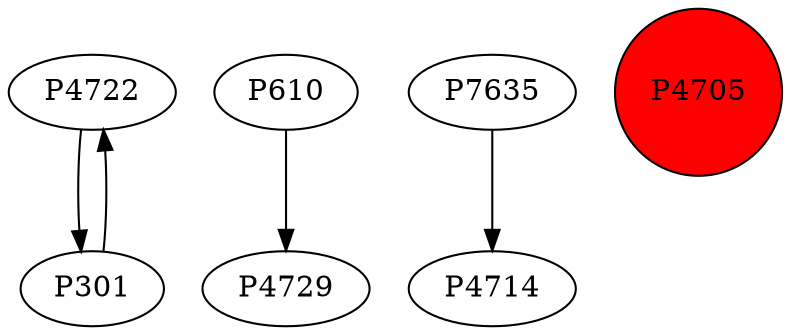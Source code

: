 digraph {
	P4722 -> P301
	P610 -> P4729
	P301 -> P4722
	P7635 -> P4714
	P4705 [shape=circle]
	P4705 [style=filled]
	P4705 [fillcolor=red]
}